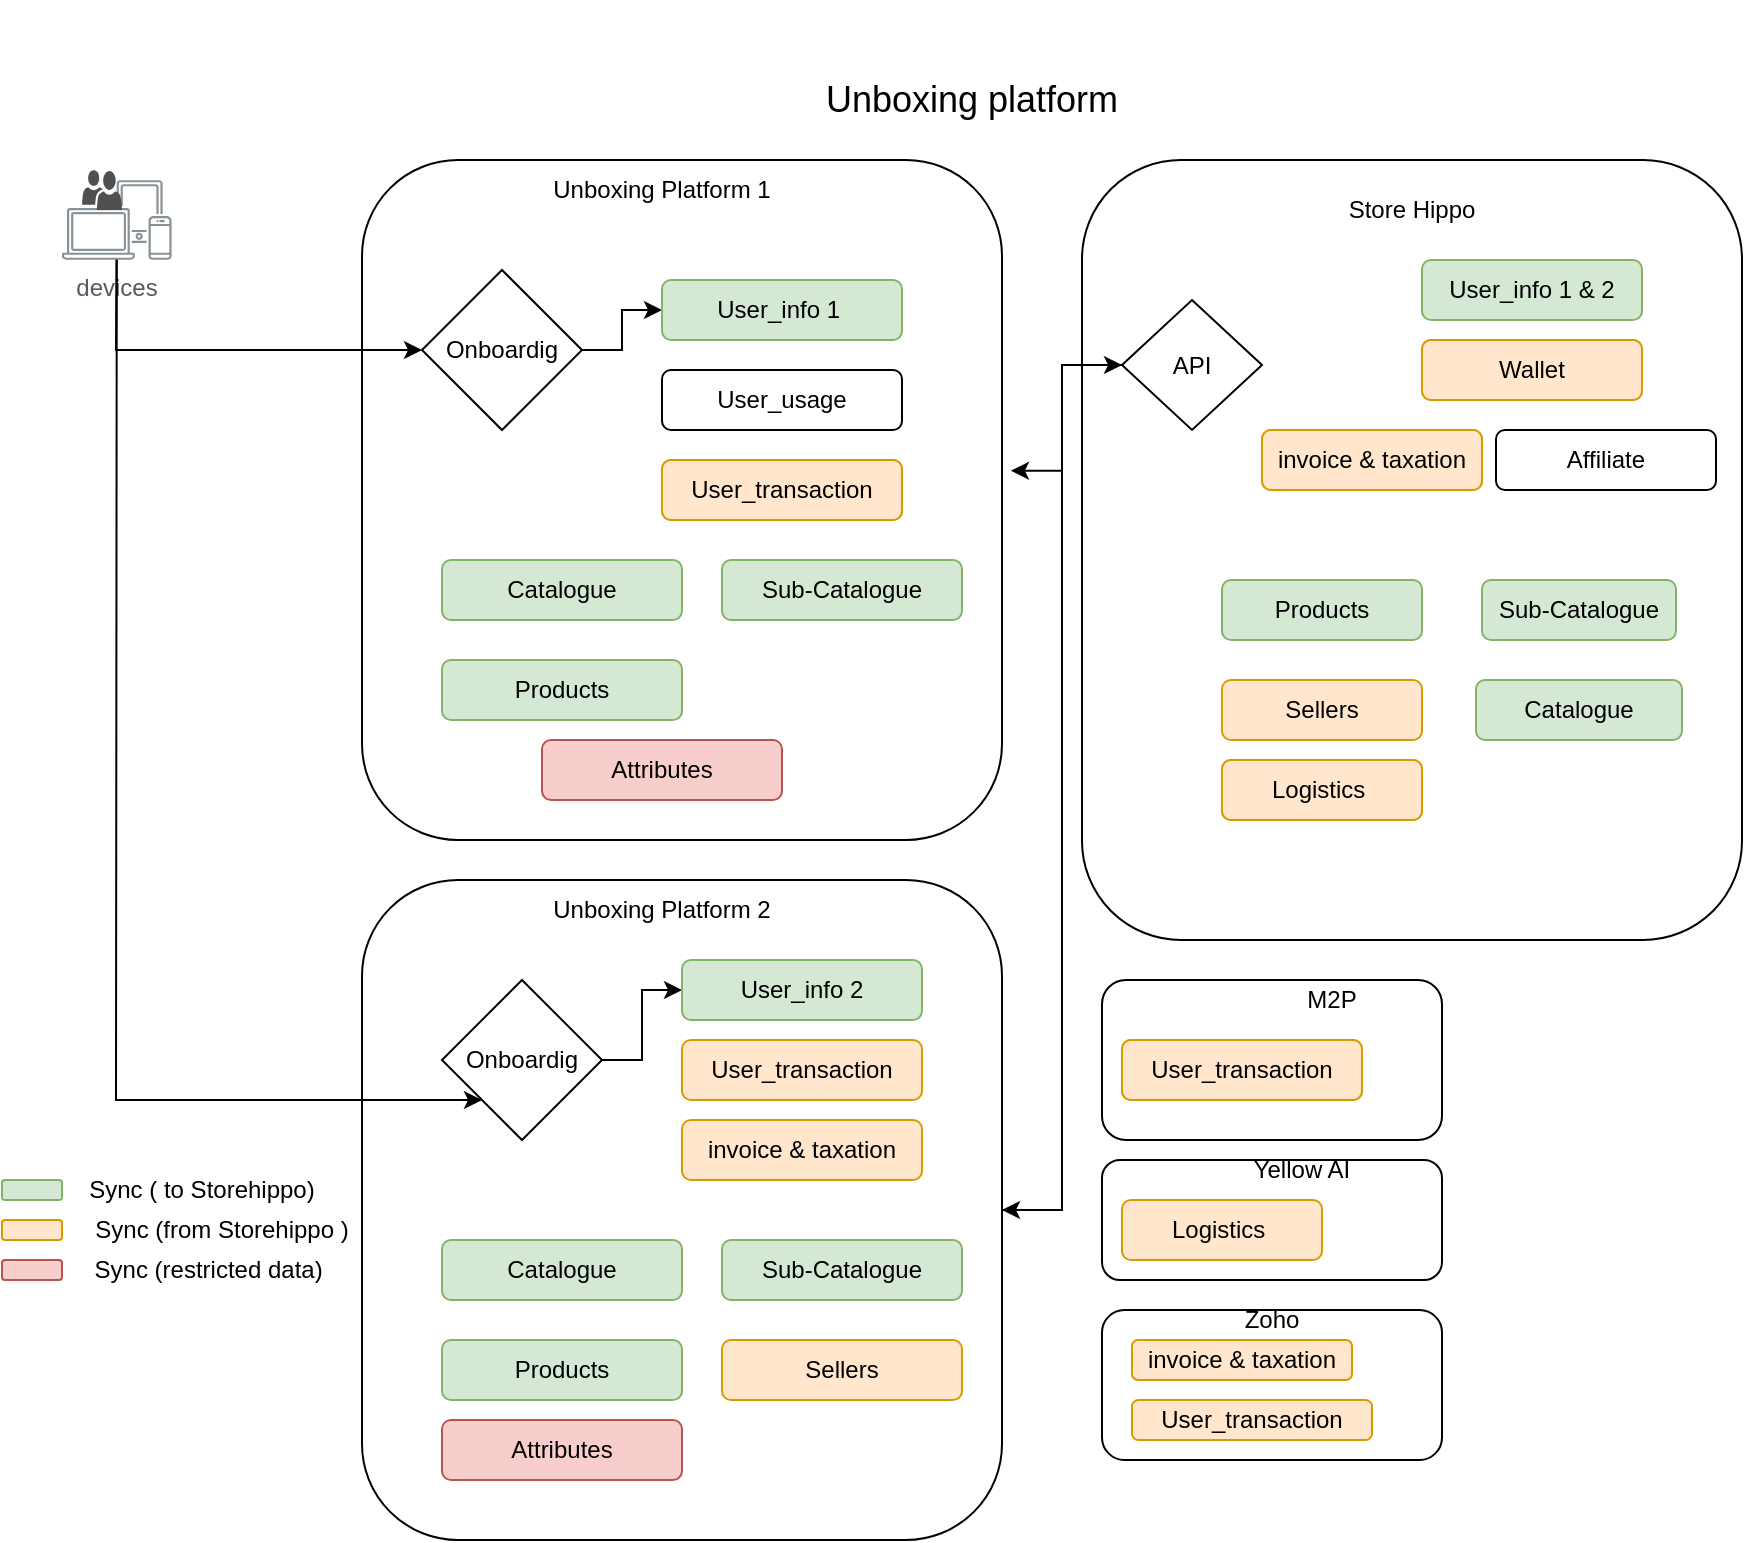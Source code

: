 <mxfile version="20.8.10" type="github">
  <diagram name="Page-1" id="aJpytAYK7faSyv1sGg90">
    <mxGraphModel dx="1874" dy="923" grid="1" gridSize="10" guides="1" tooltips="1" connect="1" arrows="1" fold="1" page="1" pageScale="1" pageWidth="827" pageHeight="1169" math="0" shadow="0">
      <root>
        <mxCell id="0" />
        <mxCell id="1" parent="0" />
        <mxCell id="2T16ze2tenQ3K8a0NS8J-1" value="" style="rounded=1;whiteSpace=wrap;html=1;" parent="1" vertex="1">
          <mxGeometry x="510" y="530" width="170" height="80" as="geometry" />
        </mxCell>
        <mxCell id="wynSaRZsbOy__F8D8iyc-10" value="devices" style="sketch=0;outlineConnect=0;gradientColor=none;fontColor=#545B64;strokeColor=none;fillColor=#879196;dashed=0;verticalLabelPosition=bottom;verticalAlign=top;align=center;html=1;fontSize=12;fontStyle=0;aspect=fixed;shape=mxgraph.aws4.illustration_devices;pointerEvents=1" parent="1" vertex="1">
          <mxGeometry x="-10" y="130" width="54.79" height="40" as="geometry" />
        </mxCell>
        <mxCell id="wynSaRZsbOy__F8D8iyc-11" value="" style="rounded=1;whiteSpace=wrap;html=1;" parent="1" vertex="1">
          <mxGeometry x="140" y="120" width="320" height="340" as="geometry" />
        </mxCell>
        <mxCell id="wynSaRZsbOy__F8D8iyc-12" value="Catalogue" style="rounded=1;whiteSpace=wrap;html=1;fillColor=#d5e8d4;strokeColor=#82b366;" parent="1" vertex="1">
          <mxGeometry x="180" y="320" width="120" height="30" as="geometry" />
        </mxCell>
        <mxCell id="wynSaRZsbOy__F8D8iyc-57" style="edgeStyle=orthogonalEdgeStyle;rounded=0;orthogonalLoop=1;jettySize=auto;html=1;entryX=0;entryY=0.5;entryDx=0;entryDy=0;" parent="1" source="wynSaRZsbOy__F8D8iyc-15" target="wynSaRZsbOy__F8D8iyc-39" edge="1">
          <mxGeometry relative="1" as="geometry" />
        </mxCell>
        <mxCell id="wynSaRZsbOy__F8D8iyc-15" value="Onboardig" style="rhombus;whiteSpace=wrap;html=1;" parent="1" vertex="1">
          <mxGeometry x="170" y="175" width="80" height="80" as="geometry" />
        </mxCell>
        <mxCell id="wynSaRZsbOy__F8D8iyc-17" value="Unboxing Platform 1" style="text;html=1;strokeColor=none;fillColor=none;align=center;verticalAlign=middle;whiteSpace=wrap;rounded=0;" parent="1" vertex="1">
          <mxGeometry x="220" y="120" width="140" height="30" as="geometry" />
        </mxCell>
        <mxCell id="wynSaRZsbOy__F8D8iyc-24" value="" style="sketch=0;pointerEvents=1;shadow=0;dashed=0;html=1;strokeColor=none;labelPosition=center;verticalLabelPosition=bottom;verticalAlign=top;align=center;fillColor=#505050;shape=mxgraph.mscae.intune.user_group" parent="1" vertex="1">
          <mxGeometry y="125" width="20" height="20" as="geometry" />
        </mxCell>
        <mxCell id="wynSaRZsbOy__F8D8iyc-26" value="User_usage" style="rounded=1;whiteSpace=wrap;html=1;" parent="1" vertex="1">
          <mxGeometry x="290" y="225" width="120" height="30" as="geometry" />
        </mxCell>
        <mxCell id="wynSaRZsbOy__F8D8iyc-27" value="Products" style="rounded=1;whiteSpace=wrap;html=1;fillColor=#d5e8d4;strokeColor=#82b366;" parent="1" vertex="1">
          <mxGeometry x="180" y="370" width="120" height="30" as="geometry" />
        </mxCell>
        <mxCell id="wynSaRZsbOy__F8D8iyc-28" value="Sub-Catalogue" style="rounded=1;whiteSpace=wrap;html=1;fillColor=#d5e8d4;strokeColor=#82b366;" parent="1" vertex="1">
          <mxGeometry x="320" y="320" width="120" height="30" as="geometry" />
        </mxCell>
        <mxCell id="wynSaRZsbOy__F8D8iyc-29" value="Attributes" style="rounded=1;whiteSpace=wrap;html=1;fillColor=#f8cecc;strokeColor=#b85450;" parent="1" vertex="1">
          <mxGeometry x="230" y="410" width="120" height="30" as="geometry" />
        </mxCell>
        <mxCell id="wynSaRZsbOy__F8D8iyc-31" value="" style="rounded=1;whiteSpace=wrap;html=1;" parent="1" vertex="1">
          <mxGeometry x="500" y="120" width="330" height="390" as="geometry" />
        </mxCell>
        <mxCell id="wynSaRZsbOy__F8D8iyc-32" value="Store Hippo" style="text;html=1;strokeColor=none;fillColor=none;align=center;verticalAlign=middle;whiteSpace=wrap;rounded=0;" parent="1" vertex="1">
          <mxGeometry x="630" y="130" width="70" height="30" as="geometry" />
        </mxCell>
        <mxCell id="wynSaRZsbOy__F8D8iyc-33" value="Catalogue" style="rounded=1;whiteSpace=wrap;html=1;fillColor=#d5e8d4;strokeColor=#82b366;" parent="1" vertex="1">
          <mxGeometry x="697" y="380" width="103" height="30" as="geometry" />
        </mxCell>
        <mxCell id="wynSaRZsbOy__F8D8iyc-34" value="User_info 1 &amp;amp; 2" style="rounded=1;whiteSpace=wrap;html=1;fillColor=#d5e8d4;strokeColor=#82b366;" parent="1" vertex="1">
          <mxGeometry x="670" y="170" width="110" height="30" as="geometry" />
        </mxCell>
        <mxCell id="wynSaRZsbOy__F8D8iyc-35" value="Products" style="rounded=1;whiteSpace=wrap;html=1;fillColor=#d5e8d4;strokeColor=#82b366;" parent="1" vertex="1">
          <mxGeometry x="570" y="330" width="100" height="30" as="geometry" />
        </mxCell>
        <mxCell id="wynSaRZsbOy__F8D8iyc-36" value="Sub-Catalogue" style="rounded=1;whiteSpace=wrap;html=1;fillColor=#d5e8d4;strokeColor=#82b366;" parent="1" vertex="1">
          <mxGeometry x="700" y="330" width="97" height="30" as="geometry" />
        </mxCell>
        <mxCell id="wynSaRZsbOy__F8D8iyc-37" value="" style="rounded=1;whiteSpace=wrap;html=1;fillColor=#d5e8d4;strokeColor=#82b366;" parent="1" vertex="1">
          <mxGeometry x="-40" y="630" width="30" height="10" as="geometry" />
        </mxCell>
        <mxCell id="wynSaRZsbOy__F8D8iyc-38" value="Sync ( to Storehippo)" style="text;html=1;strokeColor=none;fillColor=none;align=center;verticalAlign=middle;whiteSpace=wrap;rounded=0;" parent="1" vertex="1">
          <mxGeometry x="-10" y="620" width="140" height="30" as="geometry" />
        </mxCell>
        <mxCell id="wynSaRZsbOy__F8D8iyc-39" value="User_info 1&amp;nbsp;" style="rounded=1;whiteSpace=wrap;html=1;fillColor=#d5e8d4;strokeColor=#82b366;" parent="1" vertex="1">
          <mxGeometry x="290" y="180" width="120" height="30" as="geometry" />
        </mxCell>
        <mxCell id="wynSaRZsbOy__F8D8iyc-40" value="User_transaction" style="rounded=1;whiteSpace=wrap;html=1;fillColor=#ffe6cc;strokeColor=#d79b00;" parent="1" vertex="1">
          <mxGeometry x="290" y="270" width="120" height="30" as="geometry" />
        </mxCell>
        <mxCell id="wynSaRZsbOy__F8D8iyc-61" style="edgeStyle=orthogonalEdgeStyle;rounded=0;orthogonalLoop=1;jettySize=auto;html=1;entryX=1.014;entryY=0.457;entryDx=0;entryDy=0;entryPerimeter=0;" parent="1" source="wynSaRZsbOy__F8D8iyc-42" target="wynSaRZsbOy__F8D8iyc-11" edge="1">
          <mxGeometry relative="1" as="geometry" />
        </mxCell>
        <mxCell id="wynSaRZsbOy__F8D8iyc-88" style="edgeStyle=orthogonalEdgeStyle;rounded=0;orthogonalLoop=1;jettySize=auto;html=1;entryX=1;entryY=0.5;entryDx=0;entryDy=0;" parent="1" source="wynSaRZsbOy__F8D8iyc-42" target="wynSaRZsbOy__F8D8iyc-67" edge="1">
          <mxGeometry relative="1" as="geometry" />
        </mxCell>
        <mxCell id="wynSaRZsbOy__F8D8iyc-42" value="API" style="rhombus;whiteSpace=wrap;html=1;" parent="1" vertex="1">
          <mxGeometry x="520" y="190" width="70" height="65" as="geometry" />
        </mxCell>
        <mxCell id="wynSaRZsbOy__F8D8iyc-53" value="" style="rounded=1;whiteSpace=wrap;html=1;fillColor=#ffe6cc;strokeColor=#d79b00;" parent="1" vertex="1">
          <mxGeometry x="-40" y="650" width="30" height="10" as="geometry" />
        </mxCell>
        <mxCell id="wynSaRZsbOy__F8D8iyc-54" value="Sync (from Storehippo )" style="text;html=1;strokeColor=none;fillColor=none;align=center;verticalAlign=middle;whiteSpace=wrap;rounded=0;" parent="1" vertex="1">
          <mxGeometry y="625" width="140" height="60" as="geometry" />
        </mxCell>
        <mxCell id="wynSaRZsbOy__F8D8iyc-55" value="Wallet" style="rounded=1;whiteSpace=wrap;html=1;fillColor=#ffe6cc;strokeColor=#d79b00;" parent="1" vertex="1">
          <mxGeometry x="670" y="210" width="110" height="30" as="geometry" />
        </mxCell>
        <mxCell id="wynSaRZsbOy__F8D8iyc-56" value="" style="endArrow=classic;html=1;rounded=0;entryX=0;entryY=0.5;entryDx=0;entryDy=0;" parent="1" source="wynSaRZsbOy__F8D8iyc-10" target="wynSaRZsbOy__F8D8iyc-15" edge="1">
          <mxGeometry width="50" height="50" relative="1" as="geometry">
            <mxPoint x="50" y="300" as="sourcePoint" />
            <mxPoint x="100" y="250" as="targetPoint" />
            <Array as="points">
              <mxPoint x="17" y="215" />
            </Array>
          </mxGeometry>
        </mxCell>
        <mxCell id="wynSaRZsbOy__F8D8iyc-58" value="" style="rounded=1;whiteSpace=wrap;html=1;fillColor=#f8cecc;strokeColor=#b85450;" parent="1" vertex="1">
          <mxGeometry x="-40" y="670" width="30" height="10" as="geometry" />
        </mxCell>
        <mxCell id="wynSaRZsbOy__F8D8iyc-59" value="Sync (restricted data)&amp;nbsp; &amp;nbsp;&amp;nbsp;" style="text;html=1;strokeColor=none;fillColor=none;align=center;verticalAlign=middle;whiteSpace=wrap;rounded=0;" parent="1" vertex="1">
          <mxGeometry y="660" width="140" height="30" as="geometry" />
        </mxCell>
        <mxCell id="wynSaRZsbOy__F8D8iyc-89" style="edgeStyle=orthogonalEdgeStyle;rounded=0;orthogonalLoop=1;jettySize=auto;html=1;entryX=0;entryY=0.5;entryDx=0;entryDy=0;" parent="1" source="wynSaRZsbOy__F8D8iyc-67" target="wynSaRZsbOy__F8D8iyc-42" edge="1">
          <mxGeometry relative="1" as="geometry" />
        </mxCell>
        <mxCell id="wynSaRZsbOy__F8D8iyc-67" value="" style="rounded=1;whiteSpace=wrap;html=1;" parent="1" vertex="1">
          <mxGeometry x="140" y="480" width="320" height="330" as="geometry" />
        </mxCell>
        <mxCell id="wynSaRZsbOy__F8D8iyc-68" value="Catalogue" style="rounded=1;whiteSpace=wrap;html=1;fillColor=#d5e8d4;strokeColor=#82b366;" parent="1" vertex="1">
          <mxGeometry x="180" y="660" width="120" height="30" as="geometry" />
        </mxCell>
        <mxCell id="wynSaRZsbOy__F8D8iyc-69" value="Unboxing Platform 2" style="text;html=1;strokeColor=none;fillColor=none;align=center;verticalAlign=middle;whiteSpace=wrap;rounded=0;" parent="1" vertex="1">
          <mxGeometry x="220" y="480" width="140" height="30" as="geometry" />
        </mxCell>
        <mxCell id="wynSaRZsbOy__F8D8iyc-70" value="Products" style="rounded=1;whiteSpace=wrap;html=1;fillColor=#d5e8d4;strokeColor=#82b366;" parent="1" vertex="1">
          <mxGeometry x="180" y="710" width="120" height="30" as="geometry" />
        </mxCell>
        <mxCell id="wynSaRZsbOy__F8D8iyc-71" value="Sub-Catalogue" style="rounded=1;whiteSpace=wrap;html=1;fillColor=#d5e8d4;strokeColor=#82b366;" parent="1" vertex="1">
          <mxGeometry x="320" y="660" width="120" height="30" as="geometry" />
        </mxCell>
        <mxCell id="wynSaRZsbOy__F8D8iyc-72" value="Attributes" style="rounded=1;whiteSpace=wrap;html=1;fillColor=#f8cecc;strokeColor=#b85450;" parent="1" vertex="1">
          <mxGeometry x="180" y="750" width="120" height="30" as="geometry" />
        </mxCell>
        <mxCell id="wynSaRZsbOy__F8D8iyc-74" style="edgeStyle=orthogonalEdgeStyle;rounded=0;orthogonalLoop=1;jettySize=auto;html=1;exitX=0.5;exitY=1;exitDx=0;exitDy=0;" parent="1" source="wynSaRZsbOy__F8D8iyc-29" target="wynSaRZsbOy__F8D8iyc-29" edge="1">
          <mxGeometry relative="1" as="geometry" />
        </mxCell>
        <mxCell id="wynSaRZsbOy__F8D8iyc-75" style="edgeStyle=orthogonalEdgeStyle;rounded=0;orthogonalLoop=1;jettySize=auto;html=1;entryX=0;entryY=0.5;entryDx=0;entryDy=0;" parent="1" source="wynSaRZsbOy__F8D8iyc-76" target="wynSaRZsbOy__F8D8iyc-77" edge="1">
          <mxGeometry relative="1" as="geometry" />
        </mxCell>
        <mxCell id="wynSaRZsbOy__F8D8iyc-76" value="Onboardig" style="rhombus;whiteSpace=wrap;html=1;" parent="1" vertex="1">
          <mxGeometry x="180" y="530" width="80" height="80" as="geometry" />
        </mxCell>
        <mxCell id="wynSaRZsbOy__F8D8iyc-77" value="User_info 2" style="rounded=1;whiteSpace=wrap;html=1;fillColor=#d5e8d4;strokeColor=#82b366;" parent="1" vertex="1">
          <mxGeometry x="300" y="520" width="120" height="30" as="geometry" />
        </mxCell>
        <mxCell id="wynSaRZsbOy__F8D8iyc-78" value="User_transaction" style="rounded=1;whiteSpace=wrap;html=1;fillColor=#ffe6cc;strokeColor=#d79b00;" parent="1" vertex="1">
          <mxGeometry x="300" y="560" width="120" height="30" as="geometry" />
        </mxCell>
        <mxCell id="wynSaRZsbOy__F8D8iyc-82" value="" style="endArrow=classic;html=1;rounded=0;entryX=0;entryY=1;entryDx=0;entryDy=0;" parent="1" source="wynSaRZsbOy__F8D8iyc-10" target="wynSaRZsbOy__F8D8iyc-76" edge="1">
          <mxGeometry width="50" height="50" relative="1" as="geometry">
            <mxPoint x="32.4" y="400" as="sourcePoint" />
            <mxPoint x="82.4" y="350" as="targetPoint" />
            <Array as="points">
              <mxPoint x="17" y="590" />
            </Array>
          </mxGeometry>
        </mxCell>
        <mxCell id="wynSaRZsbOy__F8D8iyc-83" value="Sellers" style="rounded=1;whiteSpace=wrap;html=1;fillColor=#ffe6cc;strokeColor=#d79b00;" parent="1" vertex="1">
          <mxGeometry x="320" y="710" width="120" height="30" as="geometry" />
        </mxCell>
        <mxCell id="wynSaRZsbOy__F8D8iyc-84" value="Sellers" style="rounded=1;whiteSpace=wrap;html=1;fillColor=#ffe6cc;strokeColor=#d79b00;" parent="1" vertex="1">
          <mxGeometry x="570" y="380" width="100" height="30" as="geometry" />
        </mxCell>
        <mxCell id="wynSaRZsbOy__F8D8iyc-85" value="invoice &amp;amp; taxation" style="rounded=1;whiteSpace=wrap;html=1;fillColor=#ffe6cc;strokeColor=#d79b00;" parent="1" vertex="1">
          <mxGeometry x="590" y="255" width="110" height="30" as="geometry" />
        </mxCell>
        <mxCell id="wynSaRZsbOy__F8D8iyc-86" value="invoice &amp;amp; taxation" style="rounded=1;whiteSpace=wrap;html=1;fillColor=#ffe6cc;strokeColor=#d79b00;" parent="1" vertex="1">
          <mxGeometry x="300" y="600" width="120" height="30" as="geometry" />
        </mxCell>
        <mxCell id="wynSaRZsbOy__F8D8iyc-90" value="Affiliate" style="rounded=1;whiteSpace=wrap;html=1;" parent="1" vertex="1">
          <mxGeometry x="707" y="255" width="110" height="30" as="geometry" />
        </mxCell>
        <mxCell id="2T16ze2tenQ3K8a0NS8J-2" value="M2P" style="text;html=1;strokeColor=none;fillColor=none;align=center;verticalAlign=middle;whiteSpace=wrap;rounded=0;" parent="1" vertex="1">
          <mxGeometry x="570" y="520" width="110" height="40" as="geometry" />
        </mxCell>
        <mxCell id="0SnbFQoZS6SK-Im3S4mc-1" value="User_transaction" style="rounded=1;whiteSpace=wrap;html=1;fillColor=#ffe6cc;strokeColor=#d79b00;" vertex="1" parent="1">
          <mxGeometry x="290" y="270" width="120" height="30" as="geometry" />
        </mxCell>
        <mxCell id="0SnbFQoZS6SK-Im3S4mc-2" value="User_transaction" style="rounded=1;whiteSpace=wrap;html=1;fillColor=#ffe6cc;strokeColor=#d79b00;" vertex="1" parent="1">
          <mxGeometry x="520" y="560" width="120" height="30" as="geometry" />
        </mxCell>
        <mxCell id="0SnbFQoZS6SK-Im3S4mc-3" value="Wallet" style="rounded=1;whiteSpace=wrap;html=1;fillColor=#ffe6cc;strokeColor=#d79b00;" vertex="1" parent="1">
          <mxGeometry x="670" y="210" width="110" height="30" as="geometry" />
        </mxCell>
        <mxCell id="0SnbFQoZS6SK-Im3S4mc-5" value="Logistics&amp;nbsp;" style="rounded=1;whiteSpace=wrap;html=1;fillColor=#ffe6cc;strokeColor=#d79b00;" vertex="1" parent="1">
          <mxGeometry x="570" y="420" width="100" height="30" as="geometry" />
        </mxCell>
        <mxCell id="0SnbFQoZS6SK-Im3S4mc-6" value="" style="rounded=1;whiteSpace=wrap;html=1;" vertex="1" parent="1">
          <mxGeometry x="510" y="620" width="170" height="60" as="geometry" />
        </mxCell>
        <mxCell id="0SnbFQoZS6SK-Im3S4mc-7" value="Yellow AI" style="text;html=1;strokeColor=none;fillColor=none;align=center;verticalAlign=middle;whiteSpace=wrap;rounded=0;" vertex="1" parent="1">
          <mxGeometry x="580" y="600" width="60" height="50" as="geometry" />
        </mxCell>
        <mxCell id="0SnbFQoZS6SK-Im3S4mc-8" value="Logistics&amp;nbsp;" style="rounded=1;whiteSpace=wrap;html=1;fillColor=#ffe6cc;strokeColor=#d79b00;" vertex="1" parent="1">
          <mxGeometry x="570" y="420" width="100" height="30" as="geometry" />
        </mxCell>
        <mxCell id="0SnbFQoZS6SK-Im3S4mc-10" value="Logistics&amp;nbsp;" style="rounded=1;whiteSpace=wrap;html=1;fillColor=#ffe6cc;strokeColor=#d79b00;movable=1;resizable=1;rotatable=1;deletable=1;editable=1;connectable=1;" vertex="1" parent="1">
          <mxGeometry x="520" y="640" width="100" height="30" as="geometry" />
        </mxCell>
        <mxCell id="0SnbFQoZS6SK-Im3S4mc-11" value="" style="rounded=1;whiteSpace=wrap;html=1;" vertex="1" parent="1">
          <mxGeometry x="510" y="695" width="170" height="75" as="geometry" />
        </mxCell>
        <mxCell id="0SnbFQoZS6SK-Im3S4mc-12" value="Zoho" style="text;html=1;strokeColor=none;fillColor=none;align=center;verticalAlign=middle;whiteSpace=wrap;rounded=0;" vertex="1" parent="1">
          <mxGeometry x="565" y="650" width="60" height="100" as="geometry" />
        </mxCell>
        <mxCell id="0SnbFQoZS6SK-Im3S4mc-13" value="invoice &amp;amp; taxation" style="rounded=1;whiteSpace=wrap;html=1;fillColor=#ffe6cc;strokeColor=#d79b00;" vertex="1" parent="1">
          <mxGeometry x="590" y="255" width="110" height="30" as="geometry" />
        </mxCell>
        <mxCell id="0SnbFQoZS6SK-Im3S4mc-14" value="invoice &amp;amp; taxation" style="rounded=1;whiteSpace=wrap;html=1;fillColor=#ffe6cc;strokeColor=#d79b00;" vertex="1" parent="1">
          <mxGeometry x="525" y="710" width="110" height="20" as="geometry" />
        </mxCell>
        <mxCell id="0SnbFQoZS6SK-Im3S4mc-15" value="User_transaction" style="rounded=1;whiteSpace=wrap;html=1;fillColor=#ffe6cc;strokeColor=#d79b00;" vertex="1" parent="1">
          <mxGeometry x="520" y="560" width="120" height="30" as="geometry" />
        </mxCell>
        <mxCell id="0SnbFQoZS6SK-Im3S4mc-16" value="User_transaction" style="rounded=1;whiteSpace=wrap;html=1;fillColor=#ffe6cc;strokeColor=#d79b00;arcSize=16;" vertex="1" parent="1">
          <mxGeometry x="525" y="740" width="120" height="20" as="geometry" />
        </mxCell>
        <mxCell id="0SnbFQoZS6SK-Im3S4mc-17" value="&lt;font style=&quot;font-size: 18px;&quot;&gt;Unboxing platform&lt;/font&gt;" style="text;html=1;strokeColor=none;fillColor=none;align=center;verticalAlign=middle;whiteSpace=wrap;rounded=0;" vertex="1" parent="1">
          <mxGeometry x="250" y="40" width="390" height="100" as="geometry" />
        </mxCell>
      </root>
    </mxGraphModel>
  </diagram>
</mxfile>
